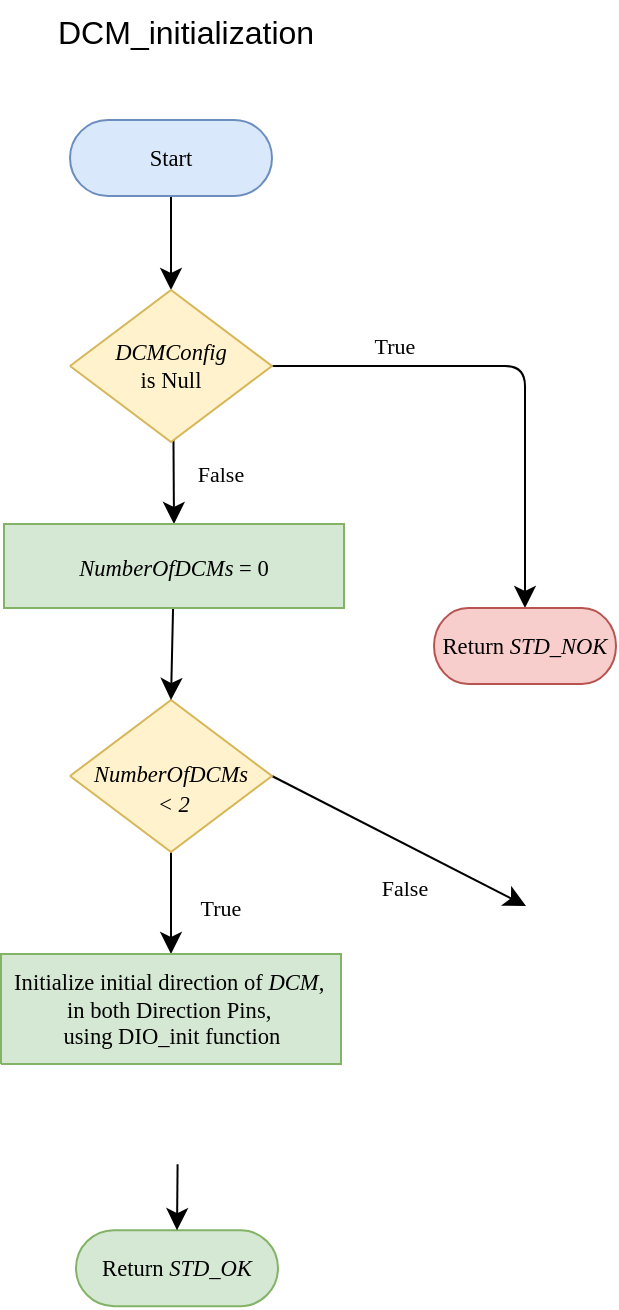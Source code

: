 <mxfile version="21.2.8" type="device">
  <diagram name="Page-1" id="wkSTFM-xhvv9ywmYlebC">
    <mxGraphModel dx="1114" dy="852" grid="0" gridSize="10" guides="1" tooltips="1" connect="1" arrows="1" fold="1" page="0" pageScale="1" pageWidth="850" pageHeight="1100" math="0" shadow="0">
      <root>
        <mxCell id="0" />
        <mxCell id="1" parent="0" />
        <mxCell id="RaQ1Jy0vWYm-qhS4mqpq-1" value="DCM_initialization" style="text;whiteSpace=wrap;html=1;fontSize=16;" vertex="1" parent="1">
          <mxGeometry x="-122" y="-234" width="145" height="41" as="geometry" />
        </mxCell>
        <mxCell id="RaQ1Jy0vWYm-qhS4mqpq-79" style="rounded=1;fontColor=#000000;fontFamily=Calibri;" vertex="1" parent="1">
          <mxGeometry x="105" y="17" as="geometry" />
        </mxCell>
        <mxCell id="RaQ1Jy0vWYm-qhS4mqpq-81" style="edgeStyle=none;curved=1;rounded=1;orthogonalLoop=1;jettySize=auto;html=1;exitX=0.5;exitY=1;exitDx=0;exitDy=0;exitPerimeter=0;entryX=0.5;entryY=0;entryDx=0;entryDy=0;fontSize=12;startSize=8;endSize=8;fontFamily=Calibri;" edge="1" parent="1" target="RaQ1Jy0vWYm-qhS4mqpq-103">
          <mxGeometry relative="1" as="geometry">
            <mxPoint x="-62.5" y="-52" as="sourcePoint" />
            <mxPoint x="-63.5" y="28" as="targetPoint" />
          </mxGeometry>
        </mxCell>
        <mxCell id="RaQ1Jy0vWYm-qhS4mqpq-82" style="edgeStyle=orthogonalEdgeStyle;rounded=1;orthogonalLoop=1;jettySize=auto;html=1;exitX=1;exitY=0.5;exitDx=0;exitDy=0;exitPerimeter=0;entryX=0.5;entryY=0;entryDx=0;entryDy=0;entryPerimeter=0;fontSize=12;startSize=8;endSize=8;fontFamily=Calibri;" edge="1" parent="1" source="RaQ1Jy0vWYm-qhS4mqpq-87" target="RaQ1Jy0vWYm-qhS4mqpq-91">
          <mxGeometry relative="1" as="geometry">
            <mxPoint x="-12" y="-69.5" as="sourcePoint" />
            <mxPoint x="110.5" y="157" as="targetPoint" />
          </mxGeometry>
        </mxCell>
        <mxCell id="RaQ1Jy0vWYm-qhS4mqpq-83" value="True" style="text;html=1;strokeColor=none;fillColor=none;align=center;verticalAlign=middle;whiteSpace=wrap;rounded=1;fontSize=11;fontFamily=Calibri;fontColor=#000000;" vertex="1" parent="1">
          <mxGeometry x="29" y="-69.996" width="39" height="17.332" as="geometry" />
        </mxCell>
        <mxCell id="RaQ1Jy0vWYm-qhS4mqpq-84" style="edgeStyle=none;curved=1;rounded=1;orthogonalLoop=1;jettySize=auto;html=1;exitX=0.5;exitY=1;exitDx=0;exitDy=0;exitPerimeter=0;fontSize=12;startSize=8;endSize=8;fontFamily=Calibri;entryX=0.5;entryY=0;entryDx=0;entryDy=0;entryPerimeter=0;" edge="1" parent="1" source="RaQ1Jy0vWYm-qhS4mqpq-85" target="RaQ1Jy0vWYm-qhS4mqpq-87">
          <mxGeometry relative="1" as="geometry">
            <mxPoint x="-61" y="-93" as="targetPoint" />
          </mxGeometry>
        </mxCell>
        <UserObject label="&lt;div style=&quot;font-size: 1px&quot;&gt;&lt;font style=&quot;font-size: 11.29px; direction: ltr; letter-spacing: 0px; line-height: 120%; opacity: 1;&quot;&gt;Start&lt;br&gt;&lt;/font&gt;&lt;/div&gt;" Function="EN_DIO_Error_T DIO_init(uint8_t pinNumber, EN_DIO_PORT_T portNumber, EN_DIO_DIRECTION_T direction);" tags="Flowchart" id="RaQ1Jy0vWYm-qhS4mqpq-85">
          <mxCell style="verticalAlign=middle;align=center;overflow=width;vsdxID=30;fillColor=#dae8fc;shape=stencil(tVLREoIgEPwaHnEQxsl3s/9gEpSJwDko7e+DsEkze2l627vdu5uFRaxyHe8FosR5sCcxqMZ3iO0Rpcp0ApQPCLEasUpaEC3Yi2lS3fOojOhsr3HDmObyMtsVcYqS29Qh5FEfklwrM5OXeUa/yjkcAwfr7TDpiyTfXvjkMR+Vw2A998qaBac5tAKHU1hq3i4oNwjRr9ofvayt/+Rk+yX/4iWA159KpXWKxJx/z0Bopfyw+g4=);strokeColor=#6c8ebf;spacingTop=-1;spacingBottom=-1;spacingLeft=-1;spacingRight=-1;points=[[0.5,1,0],[0.5,0,0],[0,0.5,0],[1,0.5,0]];labelBackgroundColor=none;rounded=1;html=1;whiteSpace=wrap;fontFamily=Calibri;" vertex="1" parent="1">
            <mxGeometry x="-114" y="-174" width="101" height="38" as="geometry" />
          </mxCell>
        </UserObject>
        <UserObject label="" Function="EN_DIO_Error_T DIO_init(uint8_t pinNumber, EN_DIO_PORT_T portNumber, EN_DIO_DIRECTION_T direction);" tags="Flowchart" id="RaQ1Jy0vWYm-qhS4mqpq-87">
          <mxCell style="vsdxID=219;fillColor=#fff2cc;shape=stencil(UzV2Ls5ILEhVNTIoLinKz04tz0wpyVA1dlE1MsrMy0gtyiwBslSNXVWNndPyi1LTi/JL81Ig/IJEkEoQKze/DGRCBUSfAUiHkUElhGcK4bpBVOZk5iGpNEVVikeloQHZpsK0YlWLz1QgA+HFtMycHEgIIcujBwlQCBKcxq4A);strokeColor=#d6b656;spacingTop=-1;spacingBottom=-1;spacingLeft=-1;spacingRight=-1;points=[[0,0.5,0],[1,0.5,0],[0.5,0,0],[0.5,1,0]];labelBackgroundColor=none;rounded=1;html=1;whiteSpace=wrap;fontFamily=Calibri;" vertex="1" parent="1">
            <mxGeometry x="-114" y="-89" width="101" height="76" as="geometry" />
          </mxCell>
        </UserObject>
        <mxCell id="RaQ1Jy0vWYm-qhS4mqpq-88" value="&lt;div style=&quot;font-size: 1px&quot;&gt;&lt;font style=&quot;font-size: 11.29px; direction: ltr; letter-spacing: 0px; line-height: 120%; opacity: 1;&quot;&gt;&lt;i&gt;DCMConfig&lt;/i&gt;&lt;/font&gt;&lt;/div&gt;&lt;div style=&quot;font-size: 1px&quot;&gt;&lt;font style=&quot;font-size: 11.29px; direction: ltr; letter-spacing: 0px; line-height: 120%; opacity: 1;&quot;&gt;is Null&lt;/font&gt;&lt;/div&gt;" style="text;vsdxID=219;fillColor=none;gradientColor=none;strokeColor=none;spacingTop=-1;spacingBottom=-1;spacingLeft=-1;spacingRight=-1;points=[[0,0.5,0],[1,0.5,0],[0.5,0,0],[0.5,1,0]];labelBackgroundColor=none;rounded=1;html=1;whiteSpace=wrap;verticalAlign=middle;align=center;overflow=width;;html=1;fontColor=#000000;fontFamily=Calibri;" vertex="1" parent="RaQ1Jy0vWYm-qhS4mqpq-87">
          <mxGeometry x="8.47" y="9.42" width="84.67" height="57.15" as="geometry" />
        </mxCell>
        <mxCell id="RaQ1Jy0vWYm-qhS4mqpq-89" value="False" style="text;html=1;strokeColor=none;fillColor=none;align=center;verticalAlign=middle;whiteSpace=wrap;rounded=1;fontSize=11;fontFamily=Calibri;fontColor=#000000;" vertex="1" parent="1">
          <mxGeometry x="-58" y="-6" width="39" height="18" as="geometry" />
        </mxCell>
        <UserObject label="&lt;div style=&quot;font-size: 1px&quot;&gt;&lt;font style=&quot;font-size: 11.29px; direction: ltr; letter-spacing: 0px; line-height: 120%; opacity: 1;&quot;&gt;Return &lt;i&gt;STD_NOK&lt;/i&gt;&lt;br&gt;&lt;/font&gt;&lt;/div&gt;" Function="EN_DIO_Error_T DIO_init(uint8_t pinNumber, EN_DIO_PORT_T portNumber, EN_DIO_DIRECTION_T direction);" tags="Flowchart" id="RaQ1Jy0vWYm-qhS4mqpq-91">
          <mxCell style="verticalAlign=middle;align=center;overflow=width;vsdxID=55;fillColor=#f8cecc;shape=stencil(tVLREoIgEPwaHnEQxsl3s/9gEpSJwDko7e+DsEkze2l627vdu5uFRaxyHe8FosR5sCcxqMZ3iO0Rpcp0ApQPCLEasUpaEC3Yi2lS3fOojOhsr3HDmObyMtsVcYqS29Qh5FEfklwrM5OXeUa/yjkcAwfr7TDpiyTfXvjkMR+Vw2A998qaBac5tAKHU1hq3i4oNwjRr9ofvayt/+Rk+yX/4iWA159KpXWKxJx/z0Bopfyw+g4=);strokeColor=#b85450;spacingTop=-1;spacingBottom=-1;spacingLeft=-1;spacingRight=-1;points=[[0.5,1,0],[0.5,0,0],[0,0.5,0],[1,0.5,0]];labelBackgroundColor=none;rounded=1;html=1;whiteSpace=wrap;fontFamily=Calibri;" vertex="1" parent="1">
            <mxGeometry x="68" y="70" width="91" height="38" as="geometry" />
          </mxCell>
        </UserObject>
        <UserObject label="&lt;div style=&quot;font-size: 1px&quot;&gt;&lt;font style=&quot;font-size: 11.29px; direction: ltr; letter-spacing: 0px; line-height: 120%; opacity: 1;&quot;&gt;Return &lt;i&gt;STD_OK&lt;/i&gt;&lt;br&gt;&lt;/font&gt;&lt;/div&gt;" Function="EN_DIO_Error_T DIO_init(uint8_t pinNumber, EN_DIO_PORT_T portNumber, EN_DIO_DIRECTION_T direction);" tags="Flowchart" id="RaQ1Jy0vWYm-qhS4mqpq-92">
          <mxCell style="verticalAlign=middle;align=center;overflow=width;vsdxID=52;fillColor=#d5e8d4;shape=stencil(tVLREoIgEPwaHnEQxsl3s/9gEpSJwDko7e+DsEkze2l627vdu5uFRaxyHe8FosR5sCcxqMZ3iO0Rpcp0ApQPCLEasUpaEC3Yi2lS3fOojOhsr3HDmObyMtsVcYqS29Qh5FEfklwrM5OXeUa/yjkcAwfr7TDpiyTfXvjkMR+Vw2A998qaBac5tAKHU1hq3i4oNwjRr9ofvayt/+Rk+yX/4iWA159KpXWKxJx/z0Bopfyw+g4=);strokeColor=#82b366;spacingTop=-1;spacingBottom=-1;spacingLeft=-1;spacingRight=-1;points=[[0.5,1,0],[0.5,0,0],[0,0.5,0],[1,0.5,0]];labelBackgroundColor=none;rounded=1;html=1;whiteSpace=wrap;fontFamily=Calibri;" vertex="1" parent="1">
            <mxGeometry x="-111" y="381.1" width="101" height="38" as="geometry" />
          </mxCell>
        </UserObject>
        <mxCell id="RaQ1Jy0vWYm-qhS4mqpq-95" style="edgeStyle=none;curved=1;rounded=1;orthogonalLoop=1;jettySize=auto;html=1;exitX=0.5;exitY=1;exitDx=0;exitDy=0;exitPerimeter=0;entryX=0.5;entryY=0;entryDx=0;entryDy=0;entryPerimeter=0;fontSize=12;startSize=8;endSize=8;fontFamily=Calibri;" edge="1" parent="1" source="RaQ1Jy0vWYm-qhS4mqpq-97" target="RaQ1Jy0vWYm-qhS4mqpq-106">
          <mxGeometry relative="1" as="geometry">
            <mxPoint x="-60.205" y="310" as="targetPoint" />
          </mxGeometry>
        </mxCell>
        <mxCell id="RaQ1Jy0vWYm-qhS4mqpq-96" style="edgeStyle=none;curved=1;rounded=1;orthogonalLoop=1;jettySize=auto;html=1;exitX=1;exitY=0.5;exitDx=0;exitDy=0;exitPerimeter=0;fontSize=12;startSize=8;endSize=8;fontFamily=Calibri;" edge="1" parent="1" source="RaQ1Jy0vWYm-qhS4mqpq-97">
          <mxGeometry relative="1" as="geometry">
            <mxPoint x="114" y="219" as="targetPoint" />
          </mxGeometry>
        </mxCell>
        <UserObject label="" Function="EN_DIO_Error_T DIO_init(uint8_t pinNumber, EN_DIO_PORT_T portNumber, EN_DIO_DIRECTION_T direction);" tags="Flowchart" id="RaQ1Jy0vWYm-qhS4mqpq-97">
          <mxCell style="vsdxID=219;fillColor=#fff2cc;shape=stencil(UzV2Ls5ILEhVNTIoLinKz04tz0wpyVA1dlE1MsrMy0gtyiwBslSNXVWNndPyi1LTi/JL81Ig/IJEkEoQKze/DGRCBUSfAUiHkUElhGcK4bpBVOZk5iGpNEVVikeloQHZpsK0YlWLz1QgA+HFtMycHEgIIcujBwlQCBKcxq4A);strokeColor=#d6b656;spacingTop=-1;spacingBottom=-1;spacingLeft=-1;spacingRight=-1;points=[[0,0.5,0],[1,0.5,0],[0.5,0,0],[0.5,1,0]];labelBackgroundColor=none;rounded=1;html=1;whiteSpace=wrap;fontFamily=Calibri;" vertex="1" parent="1">
            <mxGeometry x="-114" y="116" width="101" height="76" as="geometry" />
          </mxCell>
        </UserObject>
        <mxCell id="RaQ1Jy0vWYm-qhS4mqpq-98" value="&lt;div style=&quot;&quot;&gt;&lt;i style=&quot;border-color: var(--border-color); font-size: 11.29px;&quot;&gt;NumberOfDCMs&lt;/i&gt;&lt;br&gt;&lt;/div&gt;&lt;div style=&quot;&quot;&gt;&lt;i style=&quot;border-color: var(--border-color); font-size: 11.29px;&quot;&gt;&amp;nbsp;&amp;lt; 2&lt;/i&gt;&lt;/div&gt;" style="text;vsdxID=219;fillColor=none;gradientColor=none;strokeColor=none;spacingTop=-1;spacingBottom=-1;spacingLeft=-1;spacingRight=-1;points=[[0,0.5,0],[1,0.5,0],[0.5,0,0],[0.5,1,0]];labelBackgroundColor=none;rounded=1;html=1;whiteSpace=wrap;verticalAlign=middle;align=center;overflow=width;;html=1;fontColor=#000000;fontFamily=Calibri;" vertex="1" parent="RaQ1Jy0vWYm-qhS4mqpq-97">
          <mxGeometry x="8.47" y="15" width="84.67" height="57.15" as="geometry" />
        </mxCell>
        <mxCell id="RaQ1Jy0vWYm-qhS4mqpq-99" style="rounded=1;fontColor=#000000;fontFamily=Calibri;" vertex="1" parent="1">
          <mxGeometry x="110" y="181" as="geometry" />
        </mxCell>
        <mxCell id="RaQ1Jy0vWYm-qhS4mqpq-100" value="False" style="text;html=1;strokeColor=none;fillColor=none;align=center;verticalAlign=middle;whiteSpace=wrap;rounded=1;fontSize=11;fontFamily=Calibri;fontColor=#000000;" vertex="1" parent="1">
          <mxGeometry x="34" y="201" width="39" height="18" as="geometry" />
        </mxCell>
        <mxCell id="RaQ1Jy0vWYm-qhS4mqpq-101" style="edgeStyle=none;curved=1;rounded=1;orthogonalLoop=1;jettySize=auto;html=1;exitX=0.5;exitY=1;exitDx=0;exitDy=0;exitPerimeter=0;entryX=0.5;entryY=0;entryDx=0;entryDy=0;entryPerimeter=0;fontSize=12;startSize=8;endSize=8;fontFamily=Calibri;" edge="1" parent="1" target="RaQ1Jy0vWYm-qhS4mqpq-92">
          <mxGeometry relative="1" as="geometry">
            <mxPoint x="-60.205" y="348.1" as="sourcePoint" />
          </mxGeometry>
        </mxCell>
        <mxCell id="RaQ1Jy0vWYm-qhS4mqpq-102" value="True" style="text;html=1;strokeColor=none;fillColor=none;align=center;verticalAlign=middle;whiteSpace=wrap;rounded=1;fontSize=11;fontFamily=Calibri;fontColor=#000000;" vertex="1" parent="1">
          <mxGeometry x="-58" y="211" width="39" height="17.332" as="geometry" />
        </mxCell>
        <mxCell id="RaQ1Jy0vWYm-qhS4mqpq-104" style="edgeStyle=none;curved=1;rounded=0;orthogonalLoop=1;jettySize=auto;html=1;entryX=0.5;entryY=0;entryDx=0;entryDy=0;entryPerimeter=0;fontSize=12;startSize=8;endSize=8;" edge="1" parent="1" source="RaQ1Jy0vWYm-qhS4mqpq-103" target="RaQ1Jy0vWYm-qhS4mqpq-97">
          <mxGeometry relative="1" as="geometry" />
        </mxCell>
        <mxCell id="RaQ1Jy0vWYm-qhS4mqpq-103" value="&lt;p style=&quot;line-height: 80%;&quot;&gt;&lt;font face=&quot;Calibri&quot; style=&quot;font-size: 11.29px;&quot;&gt;&lt;i&gt;NumberOfDCMs&lt;/i&gt; = 0&lt;/font&gt;&lt;/p&gt;" style="rounded=0;whiteSpace=wrap;html=1;fontSize=16;fillColor=#d5e8d4;strokeColor=#82b366;" vertex="1" parent="1">
          <mxGeometry x="-147" y="28" width="170" height="42" as="geometry" />
        </mxCell>
        <UserObject label="&lt;div style=&quot;font-size: 11.29px;&quot;&gt;Initialize initial direction of &lt;i&gt;DCM&lt;/i&gt;,&amp;nbsp;&lt;/div&gt;&lt;div style=&quot;font-size: 11.29px;&quot;&gt;in both Direction Pins,&amp;nbsp;&lt;/div&gt;&lt;div style=&quot;font-size: 11.29px;&quot;&gt;using DIO_init function&lt;br&gt;&lt;/div&gt;" Function="EN_DIO_Error_T DIO_toggle(uint8_t pinNumber, EN_DIO_PORT_T portNumber);  " tags="Flowchart" id="RaQ1Jy0vWYm-qhS4mqpq-106">
          <mxCell style="verticalAlign=middle;align=center;overflow=width;vsdxID=274;fillColor=#d5e8d4;shape=stencil(nZBLDoAgDERP0z3SIyjew0SURgSD+Lu9kMZoXLhwN9O+tukAlrNpJg1SzDH4QW/URgNYgZTkjA4UkwJUgGXng+6DX1zLfmoymdXo17xh5zmRJ6Q42BWCfc2oJfdAr+Yv+AP9Cb7OJ3H/2JG1HNGz/84klThPVCc=);strokeColor=#82b366;spacingTop=-1;spacingBottom=-1;spacingLeft=-1;spacingRight=-1;points=[[0,0.5,0],[1,0.5,0],[0.5,1,0],[0.5,0,0]];labelBackgroundColor=none;rounded=1;html=1;whiteSpace=wrap;fontFamily=Calibri;" vertex="1" parent="1">
            <mxGeometry x="-148.5" y="243" width="170" height="55" as="geometry" />
          </mxCell>
        </UserObject>
      </root>
    </mxGraphModel>
  </diagram>
</mxfile>
